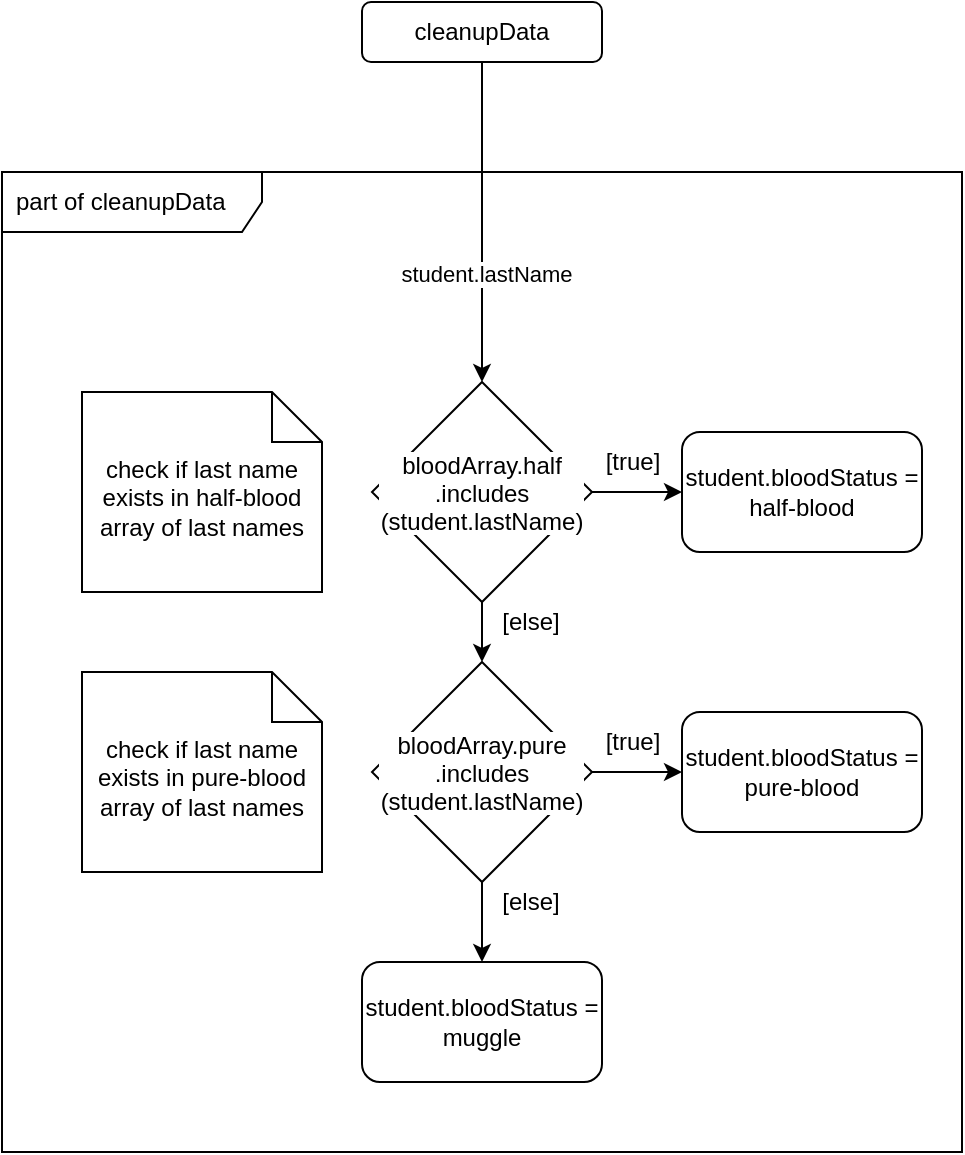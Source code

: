 <mxfile>
    <diagram id="ike-L-DOn-Jjt9-5VHIu" name="Page-1">
        <mxGraphModel dx="519" dy="607" grid="1" gridSize="10" guides="1" tooltips="1" connect="1" arrows="1" fold="1" page="1" pageScale="1" pageWidth="827" pageHeight="1169" math="0" shadow="0">
            <root>
                <mxCell id="0"/>
                <mxCell id="1" parent="0"/>
                <mxCell id="30" value="part of cleanupData" style="shape=umlFrame;whiteSpace=wrap;html=1;width=130;height=30;boundedLbl=1;verticalAlign=middle;align=left;spacingLeft=5;labelBackgroundColor=default;" parent="1" vertex="1">
                    <mxGeometry x="170" y="95" width="480" height="490" as="geometry"/>
                </mxCell>
                <mxCell id="9" style="edgeStyle=none;html=1;entryX=0.5;entryY=0;entryDx=0;entryDy=0;" parent="1" source="3" target="7" edge="1">
                    <mxGeometry relative="1" as="geometry"/>
                </mxCell>
                <mxCell id="15" style="edgeStyle=none;html=1;entryX=0;entryY=0.5;entryDx=0;entryDy=0;" parent="1" source="3" target="19" edge="1">
                    <mxGeometry relative="1" as="geometry">
                        <mxPoint x="540" y="260" as="targetPoint"/>
                    </mxGeometry>
                </mxCell>
                <mxCell id="3" value="bloodArray.half&#10;.includes&#10;(student.lastName)" style="rhombus;labelBackgroundColor=default;" parent="1" vertex="1">
                    <mxGeometry x="355" y="200" width="110" height="110" as="geometry"/>
                </mxCell>
                <mxCell id="4" value="" style="endArrow=classic;html=1;entryX=0.5;entryY=0;entryDx=0;entryDy=0;exitX=0.5;exitY=1;exitDx=0;exitDy=0;" parent="1" source="5" target="3" edge="1">
                    <mxGeometry width="50" height="50" relative="1" as="geometry">
                        <mxPoint x="414" y="40" as="sourcePoint"/>
                        <mxPoint x="420" y="190" as="targetPoint"/>
                    </mxGeometry>
                </mxCell>
                <mxCell id="6" value="student.lastName" style="edgeLabel;html=1;align=center;verticalAlign=middle;resizable=0;points=[];" parent="4" vertex="1" connectable="0">
                    <mxGeometry x="0.323" y="2" relative="1" as="geometry">
                        <mxPoint as="offset"/>
                    </mxGeometry>
                </mxCell>
                <mxCell id="5" value="cleanupData" style="rounded=1;whiteSpace=wrap;html=1;" parent="1" vertex="1">
                    <mxGeometry x="350" y="10" width="120" height="30" as="geometry"/>
                </mxCell>
                <mxCell id="16" style="edgeStyle=none;html=1;entryX=0;entryY=0.5;entryDx=0;entryDy=0;" parent="1" source="7" target="20" edge="1">
                    <mxGeometry relative="1" as="geometry">
                        <mxPoint x="540" y="410" as="targetPoint"/>
                    </mxGeometry>
                </mxCell>
                <mxCell id="17" style="edgeStyle=none;html=1;exitX=0.5;exitY=1;exitDx=0;exitDy=0;entryX=0.5;entryY=0;entryDx=0;entryDy=0;" parent="1" source="7" target="22" edge="1">
                    <mxGeometry relative="1" as="geometry">
                        <mxPoint x="430" y="510" as="targetPoint"/>
                    </mxGeometry>
                </mxCell>
                <mxCell id="7" value="bloodArray.pure&#10;.includes&#10;(student.lastName)" style="rhombus;labelBackgroundColor=default;" parent="1" vertex="1">
                    <mxGeometry x="355" y="340" width="110" height="110" as="geometry"/>
                </mxCell>
                <mxCell id="19" value="student.bloodStatus =&lt;br&gt;half-blood" style="rounded=1;whiteSpace=wrap;html=1;labelBackgroundColor=default;" parent="1" vertex="1">
                    <mxGeometry x="510" y="225" width="120" height="60" as="geometry"/>
                </mxCell>
                <mxCell id="20" value="student.bloodStatus =&lt;br&gt;pure-blood" style="rounded=1;whiteSpace=wrap;html=1;labelBackgroundColor=default;" parent="1" vertex="1">
                    <mxGeometry x="510" y="365" width="120" height="60" as="geometry"/>
                </mxCell>
                <mxCell id="22" value="student.bloodStatus =&lt;br&gt;muggle" style="rounded=1;whiteSpace=wrap;html=1;labelBackgroundColor=default;" parent="1" vertex="1">
                    <mxGeometry x="350" y="490" width="120" height="60" as="geometry"/>
                </mxCell>
                <mxCell id="24" value="check if last name exists in half-blood array of last names" style="shape=note2;boundedLbl=1;whiteSpace=wrap;html=1;size=25;verticalAlign=top;align=center;labelBackgroundColor=default;" parent="1" vertex="1">
                    <mxGeometry x="210" y="205" width="120" height="100" as="geometry"/>
                </mxCell>
                <mxCell id="25" value="check if last name exists in pure-blood array of last names" style="shape=note2;boundedLbl=1;whiteSpace=wrap;html=1;size=25;verticalAlign=top;align=center;labelBackgroundColor=default;" parent="1" vertex="1">
                    <mxGeometry x="210" y="345" width="120" height="100" as="geometry"/>
                </mxCell>
                <mxCell id="26" value="[true]" style="text;html=1;align=center;verticalAlign=middle;resizable=0;points=[];autosize=1;strokeColor=none;fillColor=none;" parent="1" vertex="1">
                    <mxGeometry x="465" y="230" width="40" height="20" as="geometry"/>
                </mxCell>
                <mxCell id="27" value="[true]" style="text;html=1;align=center;verticalAlign=middle;resizable=0;points=[];autosize=1;strokeColor=none;fillColor=none;" parent="1" vertex="1">
                    <mxGeometry x="465" y="370" width="40" height="20" as="geometry"/>
                </mxCell>
                <mxCell id="28" value="[else]" style="text;html=1;align=center;verticalAlign=middle;resizable=0;points=[];autosize=1;strokeColor=none;fillColor=none;" parent="1" vertex="1">
                    <mxGeometry x="414" y="310" width="40" height="20" as="geometry"/>
                </mxCell>
                <mxCell id="29" value="[else]" style="text;html=1;align=center;verticalAlign=middle;resizable=0;points=[];autosize=1;strokeColor=none;fillColor=none;" parent="1" vertex="1">
                    <mxGeometry x="414" y="450" width="40" height="20" as="geometry"/>
                </mxCell>
            </root>
        </mxGraphModel>
    </diagram>
</mxfile>
